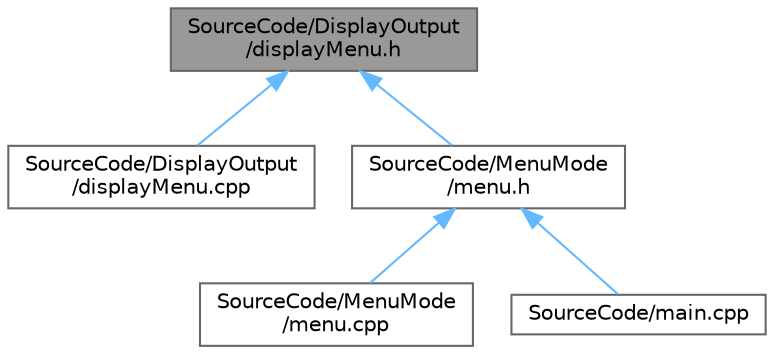 digraph "SourceCode/DisplayOutput/displayMenu.h"
{
 // LATEX_PDF_SIZE
  bgcolor="transparent";
  edge [fontname=Helvetica,fontsize=10,labelfontname=Helvetica,labelfontsize=10];
  node [fontname=Helvetica,fontsize=10,shape=box,height=0.2,width=0.4];
  Node1 [id="Node000001",label="SourceCode/DisplayOutput\l/displayMenu.h",height=0.2,width=0.4,color="gray40", fillcolor="grey60", style="filled", fontcolor="black",tooltip="Function declarations for displaying the results in menu mode."];
  Node1 -> Node2 [id="edge1_Node000001_Node000002",dir="back",color="steelblue1",style="solid",tooltip=" "];
  Node2 [id="Node000002",label="SourceCode/DisplayOutput\l/displayMenu.cpp",height=0.2,width=0.4,color="grey40", fillcolor="white", style="filled",URL="$displayMenu_8cpp.html",tooltip="This file contains the implementation of the functions declared in displayMenu.h."];
  Node1 -> Node3 [id="edge2_Node000001_Node000003",dir="back",color="steelblue1",style="solid",tooltip=" "];
  Node3 [id="Node000003",label="SourceCode/MenuMode\l/menu.h",height=0.2,width=0.4,color="grey40", fillcolor="white", style="filled",URL="$menu_8h.html",tooltip="Function declarations for the menu mode of the program."];
  Node3 -> Node4 [id="edge3_Node000003_Node000004",dir="back",color="steelblue1",style="solid",tooltip=" "];
  Node4 [id="Node000004",label="SourceCode/MenuMode\l/menu.cpp",height=0.2,width=0.4,color="grey40", fillcolor="white", style="filled",URL="$menu_8cpp.html",tooltip="This file contains the implementation of the functions declared in menu.h."];
  Node3 -> Node5 [id="edge4_Node000003_Node000005",dir="back",color="steelblue1",style="solid",tooltip=" "];
  Node5 [id="Node000005",label="SourceCode/main.cpp",height=0.2,width=0.4,color="grey40", fillcolor="white", style="filled",URL="$main_8cpp.html",tooltip="Main file for the Route Planner program."];
}

